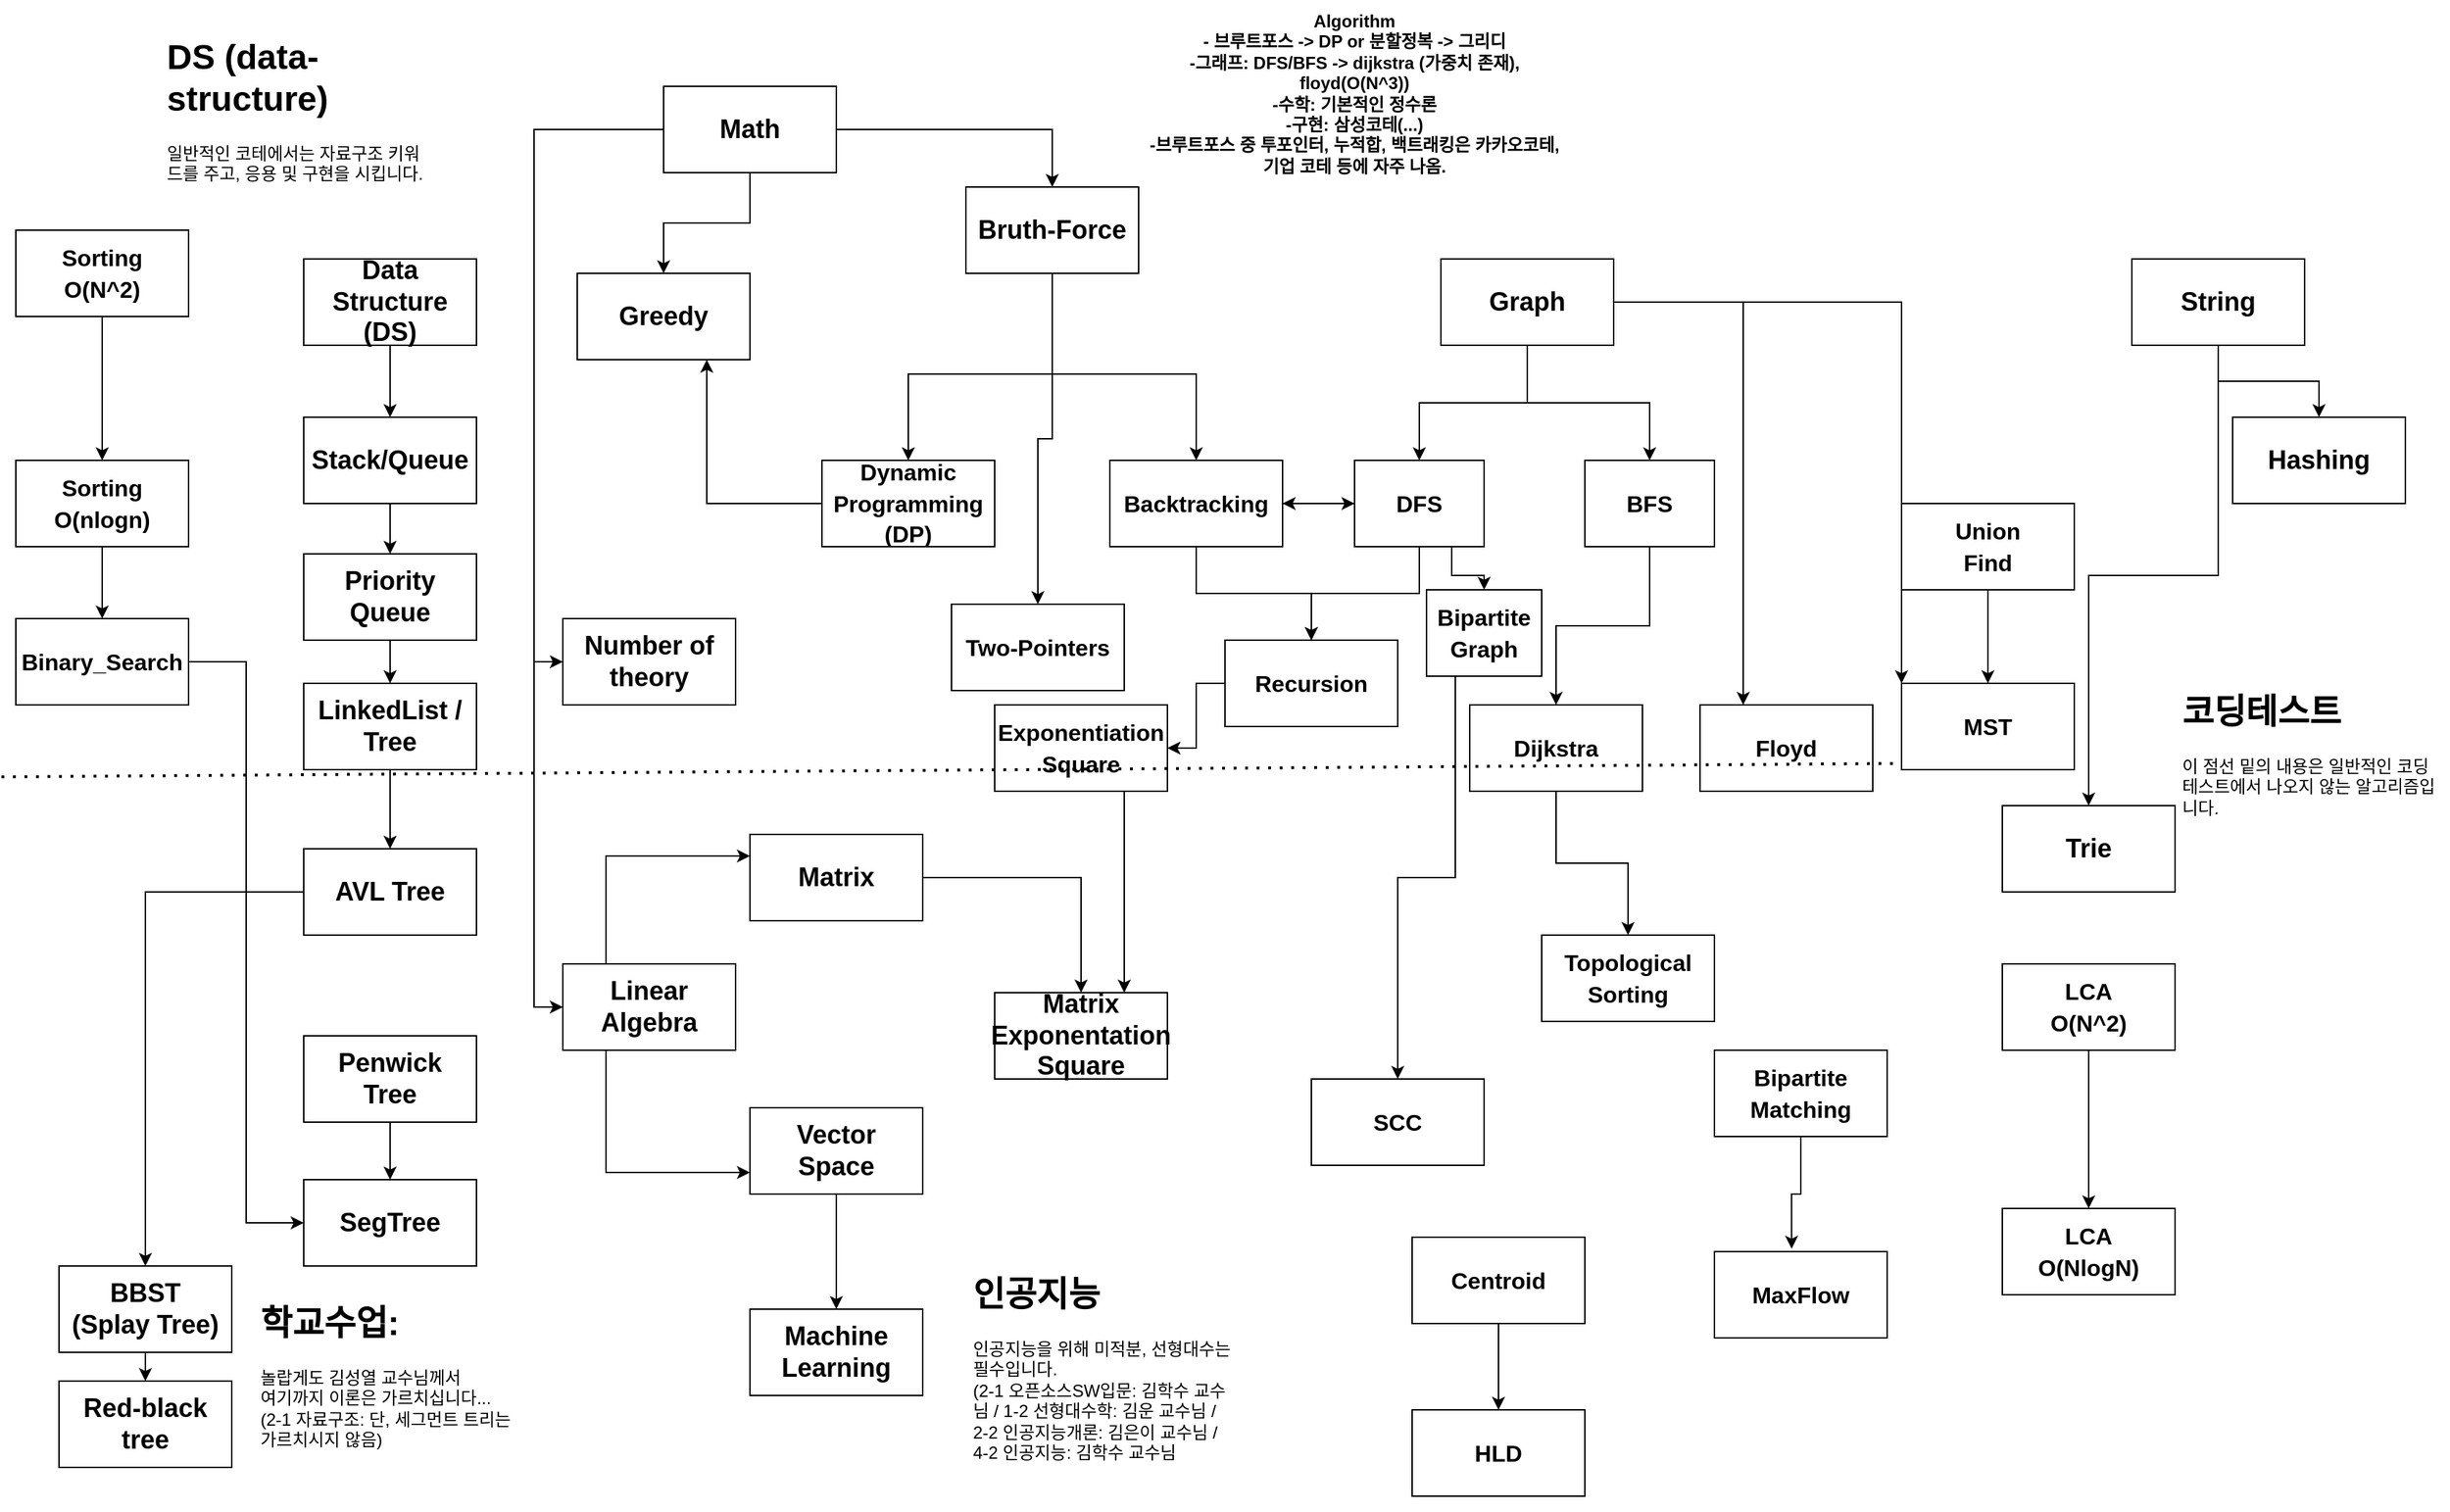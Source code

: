 <mxfile version="14.2.3" type="github">
  <diagram id="W4bmym0t6Qq8upiRIjX9" name="Page-1">
    <mxGraphModel dx="1609" dy="469" grid="1" gridSize="10" guides="1" tooltips="1" connect="1" arrows="1" fold="1" page="1" pageScale="1" pageWidth="827" pageHeight="1169" math="0" shadow="0">
      <root>
        <mxCell id="0" />
        <mxCell id="1" parent="0" />
        <mxCell id="LlK4GtO98S_LdHhWemE1-11" value="" style="edgeStyle=orthogonalEdgeStyle;rounded=0;orthogonalLoop=1;jettySize=auto;html=1;" parent="1" source="LlK4GtO98S_LdHhWemE1-9" target="LlK4GtO98S_LdHhWemE1-10" edge="1">
          <mxGeometry relative="1" as="geometry">
            <Array as="points">
              <mxPoint x="400" y="370" />
              <mxPoint x="300" y="370" />
            </Array>
          </mxGeometry>
        </mxCell>
        <mxCell id="LlK4GtO98S_LdHhWemE1-32" style="edgeStyle=orthogonalEdgeStyle;rounded=0;orthogonalLoop=1;jettySize=auto;html=1;entryX=0.5;entryY=0;entryDx=0;entryDy=0;" parent="1" source="LlK4GtO98S_LdHhWemE1-9" target="LlK4GtO98S_LdHhWemE1-21" edge="1">
          <mxGeometry relative="1" as="geometry">
            <Array as="points">
              <mxPoint x="400" y="370" />
              <mxPoint x="500" y="370" />
            </Array>
          </mxGeometry>
        </mxCell>
        <mxCell id="GKynS6JRptX9K2p7Xzk0-23" style="edgeStyle=orthogonalEdgeStyle;rounded=0;orthogonalLoop=1;jettySize=auto;html=1;exitX=0.5;exitY=1;exitDx=0;exitDy=0;entryX=0.5;entryY=0;entryDx=0;entryDy=0;" edge="1" parent="1" source="LlK4GtO98S_LdHhWemE1-9" target="GKynS6JRptX9K2p7Xzk0-22">
          <mxGeometry relative="1" as="geometry" />
        </mxCell>
        <mxCell id="LlK4GtO98S_LdHhWemE1-9" value="&lt;font style=&quot;font-size: 18px&quot;&gt;&lt;b&gt;Bruth-Force&lt;/b&gt;&lt;/font&gt;" style="rounded=0;whiteSpace=wrap;html=1;" parent="1" vertex="1">
          <mxGeometry x="340" y="240" width="120" height="60" as="geometry" />
        </mxCell>
        <mxCell id="LlK4GtO98S_LdHhWemE1-49" style="edgeStyle=orthogonalEdgeStyle;rounded=0;orthogonalLoop=1;jettySize=auto;html=1;exitX=0;exitY=0.5;exitDx=0;exitDy=0;entryX=0.75;entryY=1;entryDx=0;entryDy=0;" parent="1" source="LlK4GtO98S_LdHhWemE1-10" target="LlK4GtO98S_LdHhWemE1-40" edge="1">
          <mxGeometry relative="1" as="geometry" />
        </mxCell>
        <mxCell id="LlK4GtO98S_LdHhWemE1-10" value="&lt;font style=&quot;font-size: 18px&quot;&gt;&lt;b style=&quot;font-size: 16px&quot;&gt;Dynamic&lt;br&gt;Programming&lt;br&gt;(DP)&lt;br&gt;&lt;/b&gt;&lt;/font&gt;" style="rounded=0;whiteSpace=wrap;html=1;" parent="1" vertex="1">
          <mxGeometry x="240" y="430" width="120" height="60" as="geometry" />
        </mxCell>
        <mxCell id="LlK4GtO98S_LdHhWemE1-35" style="edgeStyle=orthogonalEdgeStyle;rounded=0;orthogonalLoop=1;jettySize=auto;html=1;entryX=0.5;entryY=0;entryDx=0;entryDy=0;" parent="1" source="LlK4GtO98S_LdHhWemE1-16" target="LlK4GtO98S_LdHhWemE1-9" edge="1">
          <mxGeometry relative="1" as="geometry" />
        </mxCell>
        <mxCell id="LlK4GtO98S_LdHhWemE1-50" style="edgeStyle=orthogonalEdgeStyle;rounded=0;orthogonalLoop=1;jettySize=auto;html=1;exitX=0.5;exitY=1;exitDx=0;exitDy=0;entryX=0.5;entryY=0;entryDx=0;entryDy=0;" parent="1" source="LlK4GtO98S_LdHhWemE1-16" target="LlK4GtO98S_LdHhWemE1-40" edge="1">
          <mxGeometry relative="1" as="geometry" />
        </mxCell>
        <mxCell id="GKynS6JRptX9K2p7Xzk0-9" style="edgeStyle=orthogonalEdgeStyle;rounded=0;orthogonalLoop=1;jettySize=auto;html=1;exitX=0;exitY=0.5;exitDx=0;exitDy=0;entryX=0;entryY=0.5;entryDx=0;entryDy=0;" edge="1" parent="1" source="LlK4GtO98S_LdHhWemE1-16" target="GKynS6JRptX9K2p7Xzk0-8">
          <mxGeometry relative="1" as="geometry" />
        </mxCell>
        <mxCell id="GKynS6JRptX9K2p7Xzk0-12" style="edgeStyle=orthogonalEdgeStyle;rounded=0;orthogonalLoop=1;jettySize=auto;html=1;exitX=0;exitY=0.5;exitDx=0;exitDy=0;entryX=0;entryY=0.5;entryDx=0;entryDy=0;" edge="1" parent="1" source="LlK4GtO98S_LdHhWemE1-16" target="GKynS6JRptX9K2p7Xzk0-10">
          <mxGeometry relative="1" as="geometry" />
        </mxCell>
        <mxCell id="LlK4GtO98S_LdHhWemE1-16" value="&lt;font style=&quot;font-size: 18px&quot;&gt;&lt;b&gt;Math&lt;/b&gt;&lt;/font&gt;" style="rounded=0;whiteSpace=wrap;html=1;" parent="1" vertex="1">
          <mxGeometry x="130" y="170" width="120" height="60" as="geometry" />
        </mxCell>
        <mxCell id="LlK4GtO98S_LdHhWemE1-30" style="edgeStyle=orthogonalEdgeStyle;rounded=0;orthogonalLoop=1;jettySize=auto;html=1;entryX=0.5;entryY=0;entryDx=0;entryDy=0;" parent="1" source="LlK4GtO98S_LdHhWemE1-20" target="LlK4GtO98S_LdHhWemE1-26" edge="1">
          <mxGeometry relative="1" as="geometry" />
        </mxCell>
        <mxCell id="LlK4GtO98S_LdHhWemE1-31" style="edgeStyle=orthogonalEdgeStyle;rounded=0;orthogonalLoop=1;jettySize=auto;html=1;entryX=0.5;entryY=0;entryDx=0;entryDy=0;" parent="1" source="LlK4GtO98S_LdHhWemE1-20" target="LlK4GtO98S_LdHhWemE1-27" edge="1">
          <mxGeometry relative="1" as="geometry" />
        </mxCell>
        <mxCell id="GKynS6JRptX9K2p7Xzk0-15" style="edgeStyle=orthogonalEdgeStyle;rounded=0;orthogonalLoop=1;jettySize=auto;html=1;exitX=1;exitY=0.5;exitDx=0;exitDy=0;entryX=0.25;entryY=0;entryDx=0;entryDy=0;" edge="1" parent="1" source="LlK4GtO98S_LdHhWemE1-20" target="GKynS6JRptX9K2p7Xzk0-13">
          <mxGeometry relative="1" as="geometry" />
        </mxCell>
        <mxCell id="GKynS6JRptX9K2p7Xzk0-72" style="edgeStyle=orthogonalEdgeStyle;rounded=0;orthogonalLoop=1;jettySize=auto;html=1;exitX=1;exitY=0.5;exitDx=0;exitDy=0;entryX=0;entryY=0;entryDx=0;entryDy=0;" edge="1" parent="1" source="LlK4GtO98S_LdHhWemE1-20" target="GKynS6JRptX9K2p7Xzk0-69">
          <mxGeometry relative="1" as="geometry" />
        </mxCell>
        <mxCell id="LlK4GtO98S_LdHhWemE1-20" value="&lt;font style=&quot;font-size: 18px&quot;&gt;&lt;b&gt;Graph&lt;/b&gt;&lt;/font&gt;" style="rounded=0;whiteSpace=wrap;html=1;" parent="1" vertex="1">
          <mxGeometry x="670" y="290" width="120" height="60" as="geometry" />
        </mxCell>
        <mxCell id="LlK4GtO98S_LdHhWemE1-34" style="edgeStyle=orthogonalEdgeStyle;rounded=0;orthogonalLoop=1;jettySize=auto;html=1;exitX=1;exitY=0.5;exitDx=0;exitDy=0;entryX=0;entryY=0.5;entryDx=0;entryDy=0;" parent="1" source="LlK4GtO98S_LdHhWemE1-21" target="LlK4GtO98S_LdHhWemE1-26" edge="1">
          <mxGeometry relative="1" as="geometry" />
        </mxCell>
        <mxCell id="LlK4GtO98S_LdHhWemE1-57" style="edgeStyle=orthogonalEdgeStyle;rounded=0;orthogonalLoop=1;jettySize=auto;html=1;exitX=0.5;exitY=1;exitDx=0;exitDy=0;entryX=0.5;entryY=0;entryDx=0;entryDy=0;" parent="1" source="LlK4GtO98S_LdHhWemE1-21" target="LlK4GtO98S_LdHhWemE1-56" edge="1">
          <mxGeometry relative="1" as="geometry" />
        </mxCell>
        <mxCell id="LlK4GtO98S_LdHhWemE1-21" value="&lt;font style=&quot;font-size: 18px&quot;&gt;&lt;b style=&quot;font-size: 16px&quot;&gt;Backtracking&lt;br&gt;&lt;/b&gt;&lt;/font&gt;" style="rounded=0;whiteSpace=wrap;html=1;" parent="1" vertex="1">
          <mxGeometry x="440" y="430" width="120" height="60" as="geometry" />
        </mxCell>
        <mxCell id="LlK4GtO98S_LdHhWemE1-29" style="edgeStyle=orthogonalEdgeStyle;rounded=0;orthogonalLoop=1;jettySize=auto;html=1;" parent="1" source="LlK4GtO98S_LdHhWemE1-26" target="LlK4GtO98S_LdHhWemE1-21" edge="1">
          <mxGeometry relative="1" as="geometry" />
        </mxCell>
        <mxCell id="LlK4GtO98S_LdHhWemE1-58" style="edgeStyle=orthogonalEdgeStyle;rounded=0;orthogonalLoop=1;jettySize=auto;html=1;" parent="1" source="LlK4GtO98S_LdHhWemE1-26" target="LlK4GtO98S_LdHhWemE1-56" edge="1">
          <mxGeometry relative="1" as="geometry" />
        </mxCell>
        <mxCell id="GKynS6JRptX9K2p7Xzk0-61" style="edgeStyle=orthogonalEdgeStyle;rounded=0;orthogonalLoop=1;jettySize=auto;html=1;exitX=0.75;exitY=1;exitDx=0;exitDy=0;" edge="1" parent="1" source="LlK4GtO98S_LdHhWemE1-26" target="GKynS6JRptX9K2p7Xzk0-60">
          <mxGeometry relative="1" as="geometry" />
        </mxCell>
        <mxCell id="LlK4GtO98S_LdHhWemE1-26" value="&lt;font style=&quot;font-size: 18px&quot;&gt;&lt;b style=&quot;font-size: 16px&quot;&gt;DFS&lt;br&gt;&lt;/b&gt;&lt;/font&gt;" style="rounded=0;whiteSpace=wrap;html=1;" parent="1" vertex="1">
          <mxGeometry x="610" y="430" width="90" height="60" as="geometry" />
        </mxCell>
        <mxCell id="GKynS6JRptX9K2p7Xzk0-3" style="edgeStyle=orthogonalEdgeStyle;rounded=0;orthogonalLoop=1;jettySize=auto;html=1;exitX=0.5;exitY=1;exitDx=0;exitDy=0;entryX=0.5;entryY=0;entryDx=0;entryDy=0;" edge="1" parent="1" source="LlK4GtO98S_LdHhWemE1-27" target="GKynS6JRptX9K2p7Xzk0-2">
          <mxGeometry relative="1" as="geometry" />
        </mxCell>
        <mxCell id="LlK4GtO98S_LdHhWemE1-27" value="&lt;font style=&quot;font-size: 18px&quot;&gt;&lt;b style=&quot;font-size: 16px&quot;&gt;BFS&lt;br&gt;&lt;/b&gt;&lt;/font&gt;" style="rounded=0;whiteSpace=wrap;html=1;" parent="1" vertex="1">
          <mxGeometry x="770" y="430" width="90" height="60" as="geometry" />
        </mxCell>
        <mxCell id="GKynS6JRptX9K2p7Xzk0-5" style="edgeStyle=orthogonalEdgeStyle;rounded=0;orthogonalLoop=1;jettySize=auto;html=1;exitX=0.5;exitY=1;exitDx=0;exitDy=0;" edge="1" parent="1" source="LlK4GtO98S_LdHhWemE1-38" target="GKynS6JRptX9K2p7Xzk0-4">
          <mxGeometry relative="1" as="geometry" />
        </mxCell>
        <mxCell id="LlK4GtO98S_LdHhWemE1-38" value="&lt;font style=&quot;font-size: 18px&quot;&gt;&lt;b&gt;Data&lt;br&gt;Structure&lt;br&gt;(DS)&lt;br&gt;&lt;/b&gt;&lt;/font&gt;" style="rounded=0;whiteSpace=wrap;html=1;" parent="1" vertex="1">
          <mxGeometry x="-120" y="290" width="120" height="60" as="geometry" />
        </mxCell>
        <mxCell id="LlK4GtO98S_LdHhWemE1-40" value="&lt;font style=&quot;font-size: 18px&quot;&gt;&lt;b&gt;Greedy&lt;br&gt;&lt;/b&gt;&lt;/font&gt;" style="rounded=0;whiteSpace=wrap;html=1;" parent="1" vertex="1">
          <mxGeometry x="70" y="300" width="120" height="60" as="geometry" />
        </mxCell>
        <mxCell id="LlK4GtO98S_LdHhWemE1-52" style="edgeStyle=orthogonalEdgeStyle;rounded=0;orthogonalLoop=1;jettySize=auto;html=1;exitX=0.75;exitY=1;exitDx=0;exitDy=0;entryX=0.75;entryY=0.833;entryDx=0;entryDy=0;entryPerimeter=0;" parent="1" source="LlK4GtO98S_LdHhWemE1-54" target="LlK4GtO98S_LdHhWemE1-54" edge="1">
          <mxGeometry relative="1" as="geometry" />
        </mxCell>
        <mxCell id="GKynS6JRptX9K2p7Xzk0-27" style="edgeStyle=orthogonalEdgeStyle;rounded=0;orthogonalLoop=1;jettySize=auto;html=1;exitX=0.5;exitY=1;exitDx=0;exitDy=0;entryX=0.5;entryY=0;entryDx=0;entryDy=0;" edge="1" parent="1" source="LlK4GtO98S_LdHhWemE1-53" target="GKynS6JRptX9K2p7Xzk0-26">
          <mxGeometry relative="1" as="geometry" />
        </mxCell>
        <mxCell id="LlK4GtO98S_LdHhWemE1-53" value="&lt;font style=&quot;font-size: 18px&quot;&gt;&lt;b style=&quot;font-size: 16px&quot;&gt;Sorting&lt;br&gt;O(nlogn)&lt;br&gt;&lt;/b&gt;&lt;/font&gt;" style="rounded=0;whiteSpace=wrap;html=1;" parent="1" vertex="1">
          <mxGeometry x="-320" y="430" width="120" height="60" as="geometry" />
        </mxCell>
        <mxCell id="LlK4GtO98S_LdHhWemE1-55" style="edgeStyle=orthogonalEdgeStyle;rounded=0;orthogonalLoop=1;jettySize=auto;html=1;exitX=0.5;exitY=1;exitDx=0;exitDy=0;entryX=0.5;entryY=0;entryDx=0;entryDy=0;" parent="1" source="LlK4GtO98S_LdHhWemE1-54" target="LlK4GtO98S_LdHhWemE1-53" edge="1">
          <mxGeometry relative="1" as="geometry" />
        </mxCell>
        <mxCell id="LlK4GtO98S_LdHhWemE1-54" value="&lt;font style=&quot;font-size: 18px&quot;&gt;&lt;b style=&quot;font-size: 16px&quot;&gt;Sorting&lt;br&gt;O(N^2)&lt;br&gt;&lt;/b&gt;&lt;/font&gt;" style="rounded=0;whiteSpace=wrap;html=1;" parent="1" vertex="1">
          <mxGeometry x="-320" y="270" width="120" height="60" as="geometry" />
        </mxCell>
        <mxCell id="GKynS6JRptX9K2p7Xzk0-17" style="edgeStyle=orthogonalEdgeStyle;rounded=0;orthogonalLoop=1;jettySize=auto;html=1;exitX=0;exitY=0.5;exitDx=0;exitDy=0;entryX=1;entryY=0.5;entryDx=0;entryDy=0;" edge="1" parent="1" source="LlK4GtO98S_LdHhWemE1-56" target="LlK4GtO98S_LdHhWemE1-59">
          <mxGeometry relative="1" as="geometry" />
        </mxCell>
        <mxCell id="LlK4GtO98S_LdHhWemE1-56" value="&lt;font style=&quot;font-size: 18px&quot;&gt;&lt;b style=&quot;font-size: 16px&quot;&gt;Recursion&lt;br&gt;&lt;/b&gt;&lt;/font&gt;" style="rounded=0;whiteSpace=wrap;html=1;" parent="1" vertex="1">
          <mxGeometry x="520" y="555" width="120" height="60" as="geometry" />
        </mxCell>
        <mxCell id="GKynS6JRptX9K2p7Xzk0-47" style="edgeStyle=orthogonalEdgeStyle;rounded=0;orthogonalLoop=1;jettySize=auto;html=1;exitX=0.75;exitY=1;exitDx=0;exitDy=0;entryX=0.75;entryY=0;entryDx=0;entryDy=0;" edge="1" parent="1" source="LlK4GtO98S_LdHhWemE1-59" target="GKynS6JRptX9K2p7Xzk0-43">
          <mxGeometry relative="1" as="geometry" />
        </mxCell>
        <mxCell id="LlK4GtO98S_LdHhWemE1-59" value="&lt;font style=&quot;font-size: 18px&quot;&gt;&lt;b style=&quot;font-size: 16px&quot;&gt;Exponentiation&lt;br&gt;Square&lt;br&gt;&lt;/b&gt;&lt;/font&gt;" style="rounded=0;whiteSpace=wrap;html=1;" parent="1" vertex="1">
          <mxGeometry x="360" y="600" width="120" height="60" as="geometry" />
        </mxCell>
        <mxCell id="GKynS6JRptX9K2p7Xzk0-59" style="edgeStyle=orthogonalEdgeStyle;rounded=0;orthogonalLoop=1;jettySize=auto;html=1;exitX=0.5;exitY=1;exitDx=0;exitDy=0;entryX=0.5;entryY=0;entryDx=0;entryDy=0;" edge="1" parent="1" source="GKynS6JRptX9K2p7Xzk0-2" target="GKynS6JRptX9K2p7Xzk0-58">
          <mxGeometry relative="1" as="geometry" />
        </mxCell>
        <mxCell id="GKynS6JRptX9K2p7Xzk0-2" value="&lt;font style=&quot;font-size: 18px&quot;&gt;&lt;b style=&quot;font-size: 16px&quot;&gt;Dijkstra&lt;br&gt;&lt;/b&gt;&lt;/font&gt;" style="rounded=0;whiteSpace=wrap;html=1;" vertex="1" parent="1">
          <mxGeometry x="690" y="600" width="120" height="60" as="geometry" />
        </mxCell>
        <mxCell id="GKynS6JRptX9K2p7Xzk0-7" style="edgeStyle=orthogonalEdgeStyle;rounded=0;orthogonalLoop=1;jettySize=auto;html=1;exitX=0.5;exitY=1;exitDx=0;exitDy=0;entryX=0.5;entryY=0;entryDx=0;entryDy=0;" edge="1" parent="1" source="GKynS6JRptX9K2p7Xzk0-4" target="GKynS6JRptX9K2p7Xzk0-6">
          <mxGeometry relative="1" as="geometry" />
        </mxCell>
        <mxCell id="GKynS6JRptX9K2p7Xzk0-4" value="&lt;b&gt;&lt;font style=&quot;font-size: 18px&quot;&gt;Stack/Queue&lt;/font&gt;&lt;/b&gt;" style="rounded=0;whiteSpace=wrap;html=1;" vertex="1" parent="1">
          <mxGeometry x="-120" y="400" width="120" height="60" as="geometry" />
        </mxCell>
        <mxCell id="GKynS6JRptX9K2p7Xzk0-29" style="edgeStyle=orthogonalEdgeStyle;rounded=0;orthogonalLoop=1;jettySize=auto;html=1;exitX=0.5;exitY=1;exitDx=0;exitDy=0;entryX=0.5;entryY=0;entryDx=0;entryDy=0;" edge="1" parent="1" source="GKynS6JRptX9K2p7Xzk0-6" target="GKynS6JRptX9K2p7Xzk0-28">
          <mxGeometry relative="1" as="geometry" />
        </mxCell>
        <mxCell id="GKynS6JRptX9K2p7Xzk0-6" value="&lt;b&gt;&lt;font style=&quot;font-size: 18px&quot;&gt;Priority&lt;br&gt;Queue&lt;/font&gt;&lt;/b&gt;" style="rounded=0;whiteSpace=wrap;html=1;" vertex="1" parent="1">
          <mxGeometry x="-120" y="495" width="120" height="60" as="geometry" />
        </mxCell>
        <mxCell id="GKynS6JRptX9K2p7Xzk0-8" value="&lt;font style=&quot;font-size: 18px&quot;&gt;&lt;b&gt;Number of&lt;br&gt;theory&lt;br&gt;&lt;/b&gt;&lt;/font&gt;" style="rounded=0;whiteSpace=wrap;html=1;" vertex="1" parent="1">
          <mxGeometry x="60" y="540" width="120" height="60" as="geometry" />
        </mxCell>
        <mxCell id="GKynS6JRptX9K2p7Xzk0-45" style="edgeStyle=orthogonalEdgeStyle;rounded=0;orthogonalLoop=1;jettySize=auto;html=1;exitX=0.25;exitY=0;exitDx=0;exitDy=0;entryX=0;entryY=0.25;entryDx=0;entryDy=0;" edge="1" parent="1" source="GKynS6JRptX9K2p7Xzk0-10" target="GKynS6JRptX9K2p7Xzk0-41">
          <mxGeometry relative="1" as="geometry" />
        </mxCell>
        <mxCell id="GKynS6JRptX9K2p7Xzk0-50" style="edgeStyle=orthogonalEdgeStyle;rounded=0;orthogonalLoop=1;jettySize=auto;html=1;exitX=0.25;exitY=1;exitDx=0;exitDy=0;entryX=0;entryY=0.75;entryDx=0;entryDy=0;" edge="1" parent="1" source="GKynS6JRptX9K2p7Xzk0-10" target="GKynS6JRptX9K2p7Xzk0-42">
          <mxGeometry relative="1" as="geometry" />
        </mxCell>
        <mxCell id="GKynS6JRptX9K2p7Xzk0-10" value="&lt;font style=&quot;font-size: 18px&quot;&gt;&lt;b&gt;Linear&lt;br&gt;Algebra&lt;br&gt;&lt;/b&gt;&lt;/font&gt;" style="rounded=0;whiteSpace=wrap;html=1;" vertex="1" parent="1">
          <mxGeometry x="60" y="780" width="120" height="60" as="geometry" />
        </mxCell>
        <mxCell id="GKynS6JRptX9K2p7Xzk0-13" value="&lt;font style=&quot;font-size: 18px&quot;&gt;&lt;b style=&quot;font-size: 16px&quot;&gt;Floyd&lt;br&gt;&lt;/b&gt;&lt;/font&gt;" style="rounded=0;whiteSpace=wrap;html=1;" vertex="1" parent="1">
          <mxGeometry x="850" y="600" width="120" height="60" as="geometry" />
        </mxCell>
        <mxCell id="GKynS6JRptX9K2p7Xzk0-19" value="" style="endArrow=none;dashed=1;html=1;dashPattern=1 3;strokeWidth=2;" edge="1" parent="1">
          <mxGeometry width="50" height="50" relative="1" as="geometry">
            <mxPoint x="-330" y="650" as="sourcePoint" />
            <mxPoint x="1082.667" y="640" as="targetPoint" />
          </mxGeometry>
        </mxCell>
        <mxCell id="GKynS6JRptX9K2p7Xzk0-21" value="Algorithm&lt;br&gt;- 브루트포스 -&amp;gt; DP or 분할정복 -&amp;gt; 그리디&lt;br&gt;-그래프: DFS/BFS -&amp;gt; dijkstra (가중치 존재), floyd(O(N^3))&lt;br&gt;-수학: 기본적인 정수론&lt;br&gt;-구현: 삼성코테(...)&lt;br&gt;-브루트포스 중 투포인터, 누적합, 백트래킹은 카카오코테, 기업 코테 등에 자주 나옴." style="text;html=1;strokeColor=none;fillColor=none;align=center;verticalAlign=middle;whiteSpace=wrap;rounded=0;fontStyle=1" vertex="1" parent="1">
          <mxGeometry x="460" y="110" width="300" height="130" as="geometry" />
        </mxCell>
        <mxCell id="GKynS6JRptX9K2p7Xzk0-22" value="&lt;font style=&quot;font-size: 18px&quot;&gt;&lt;b style=&quot;font-size: 16px&quot;&gt;Two-Pointers&lt;br&gt;&lt;/b&gt;&lt;/font&gt;" style="rounded=0;whiteSpace=wrap;html=1;" vertex="1" parent="1">
          <mxGeometry x="330" y="530" width="120" height="60" as="geometry" />
        </mxCell>
        <mxCell id="GKynS6JRptX9K2p7Xzk0-24" value="&lt;font style=&quot;font-size: 18px&quot;&gt;&lt;b&gt;SegTree&lt;br&gt;&lt;/b&gt;&lt;/font&gt;" style="rounded=0;whiteSpace=wrap;html=1;" vertex="1" parent="1">
          <mxGeometry x="-120" y="930" width="120" height="60" as="geometry" />
        </mxCell>
        <mxCell id="GKynS6JRptX9K2p7Xzk0-35" style="edgeStyle=orthogonalEdgeStyle;rounded=0;orthogonalLoop=1;jettySize=auto;html=1;entryX=0;entryY=0.5;entryDx=0;entryDy=0;" edge="1" parent="1" source="GKynS6JRptX9K2p7Xzk0-26" target="GKynS6JRptX9K2p7Xzk0-24">
          <mxGeometry relative="1" as="geometry" />
        </mxCell>
        <mxCell id="GKynS6JRptX9K2p7Xzk0-26" value="&lt;font style=&quot;font-size: 18px&quot;&gt;&lt;b style=&quot;font-size: 16px&quot;&gt;Binary_Search&lt;br&gt;&lt;/b&gt;&lt;/font&gt;" style="rounded=0;whiteSpace=wrap;html=1;" vertex="1" parent="1">
          <mxGeometry x="-320" y="540" width="120" height="60" as="geometry" />
        </mxCell>
        <mxCell id="GKynS6JRptX9K2p7Xzk0-32" style="edgeStyle=orthogonalEdgeStyle;rounded=0;orthogonalLoop=1;jettySize=auto;html=1;entryX=0.5;entryY=0;entryDx=0;entryDy=0;" edge="1" parent="1" source="GKynS6JRptX9K2p7Xzk0-28" target="GKynS6JRptX9K2p7Xzk0-30">
          <mxGeometry relative="1" as="geometry" />
        </mxCell>
        <mxCell id="GKynS6JRptX9K2p7Xzk0-28" value="&lt;span style=&quot;font-size: 18px&quot;&gt;&lt;b&gt;LinkedList / Tree&lt;/b&gt;&lt;/span&gt;" style="rounded=0;whiteSpace=wrap;html=1;" vertex="1" parent="1">
          <mxGeometry x="-120" y="585" width="120" height="60" as="geometry" />
        </mxCell>
        <mxCell id="GKynS6JRptX9K2p7Xzk0-33" style="edgeStyle=orthogonalEdgeStyle;rounded=0;orthogonalLoop=1;jettySize=auto;html=1;entryX=0.5;entryY=0;entryDx=0;entryDy=0;" edge="1" parent="1" source="GKynS6JRptX9K2p7Xzk0-30" target="GKynS6JRptX9K2p7Xzk0-31">
          <mxGeometry relative="1" as="geometry" />
        </mxCell>
        <mxCell id="GKynS6JRptX9K2p7Xzk0-30" value="&lt;span style=&quot;font-size: 18px&quot;&gt;&lt;b&gt;AVL Tree&lt;br&gt;&lt;/b&gt;&lt;/span&gt;" style="rounded=0;whiteSpace=wrap;html=1;" vertex="1" parent="1">
          <mxGeometry x="-120" y="700" width="120" height="60" as="geometry" />
        </mxCell>
        <mxCell id="GKynS6JRptX9K2p7Xzk0-39" style="edgeStyle=orthogonalEdgeStyle;rounded=0;orthogonalLoop=1;jettySize=auto;html=1;exitX=0.5;exitY=1;exitDx=0;exitDy=0;entryX=0.5;entryY=0;entryDx=0;entryDy=0;" edge="1" parent="1" source="GKynS6JRptX9K2p7Xzk0-31" target="GKynS6JRptX9K2p7Xzk0-38">
          <mxGeometry relative="1" as="geometry" />
        </mxCell>
        <mxCell id="GKynS6JRptX9K2p7Xzk0-31" value="&lt;span style=&quot;font-size: 18px&quot;&gt;&lt;b&gt;BBST&lt;br&gt;(Splay Tree)&lt;br&gt;&lt;/b&gt;&lt;/span&gt;" style="rounded=0;whiteSpace=wrap;html=1;" vertex="1" parent="1">
          <mxGeometry x="-290" y="990" width="120" height="60" as="geometry" />
        </mxCell>
        <mxCell id="GKynS6JRptX9K2p7Xzk0-37" style="edgeStyle=orthogonalEdgeStyle;rounded=0;orthogonalLoop=1;jettySize=auto;html=1;exitX=0.5;exitY=1;exitDx=0;exitDy=0;entryX=0.5;entryY=0;entryDx=0;entryDy=0;" edge="1" parent="1" source="GKynS6JRptX9K2p7Xzk0-36" target="GKynS6JRptX9K2p7Xzk0-24">
          <mxGeometry relative="1" as="geometry" />
        </mxCell>
        <mxCell id="GKynS6JRptX9K2p7Xzk0-36" value="&lt;font style=&quot;font-size: 18px&quot;&gt;&lt;b&gt;Penwick&lt;br&gt;Tree&lt;br&gt;&lt;/b&gt;&lt;/font&gt;" style="rounded=0;whiteSpace=wrap;html=1;" vertex="1" parent="1">
          <mxGeometry x="-120" y="830" width="120" height="60" as="geometry" />
        </mxCell>
        <mxCell id="GKynS6JRptX9K2p7Xzk0-38" value="&lt;span style=&quot;font-size: 18px&quot;&gt;&lt;b&gt;Red-black&lt;br&gt;tree&lt;br&gt;&lt;/b&gt;&lt;/span&gt;" style="rounded=0;whiteSpace=wrap;html=1;" vertex="1" parent="1">
          <mxGeometry x="-290" y="1070" width="120" height="60" as="geometry" />
        </mxCell>
        <mxCell id="GKynS6JRptX9K2p7Xzk0-40" value="&lt;h1&gt;학교수업:&lt;/h1&gt;&lt;div&gt;놀랍게도 김성열 교수님께서&lt;/div&gt;&lt;div&gt;여기까지 이론은 가르치십니다...&lt;/div&gt;&lt;div&gt;(2-1 자료구조: 단, 세그먼트 트리는 가르치시지 않음)&lt;/div&gt;" style="text;html=1;strokeColor=none;fillColor=none;spacing=5;spacingTop=-20;whiteSpace=wrap;overflow=hidden;rounded=0;" vertex="1" parent="1">
          <mxGeometry x="-155" y="1010" width="190" height="120" as="geometry" />
        </mxCell>
        <mxCell id="GKynS6JRptX9K2p7Xzk0-46" style="edgeStyle=orthogonalEdgeStyle;rounded=0;orthogonalLoop=1;jettySize=auto;html=1;exitX=1;exitY=0.5;exitDx=0;exitDy=0;entryX=0.5;entryY=0;entryDx=0;entryDy=0;" edge="1" parent="1" source="GKynS6JRptX9K2p7Xzk0-41" target="GKynS6JRptX9K2p7Xzk0-43">
          <mxGeometry relative="1" as="geometry" />
        </mxCell>
        <mxCell id="GKynS6JRptX9K2p7Xzk0-41" value="&lt;font style=&quot;font-size: 18px&quot;&gt;&lt;b&gt;Matrix&lt;br&gt;&lt;/b&gt;&lt;/font&gt;" style="rounded=0;whiteSpace=wrap;html=1;" vertex="1" parent="1">
          <mxGeometry x="190" y="690" width="120" height="60" as="geometry" />
        </mxCell>
        <mxCell id="GKynS6JRptX9K2p7Xzk0-51" style="edgeStyle=orthogonalEdgeStyle;rounded=0;orthogonalLoop=1;jettySize=auto;html=1;exitX=0.5;exitY=1;exitDx=0;exitDy=0;entryX=0.5;entryY=0;entryDx=0;entryDy=0;" edge="1" parent="1" source="GKynS6JRptX9K2p7Xzk0-42" target="GKynS6JRptX9K2p7Xzk0-48">
          <mxGeometry relative="1" as="geometry">
            <mxPoint x="250" y="1010" as="targetPoint" />
          </mxGeometry>
        </mxCell>
        <mxCell id="GKynS6JRptX9K2p7Xzk0-42" value="&lt;font style=&quot;font-size: 18px&quot;&gt;&lt;b&gt;Vector&lt;br&gt;Space&lt;br&gt;&lt;/b&gt;&lt;/font&gt;" style="rounded=0;whiteSpace=wrap;html=1;" vertex="1" parent="1">
          <mxGeometry x="190" y="880" width="120" height="60" as="geometry" />
        </mxCell>
        <mxCell id="GKynS6JRptX9K2p7Xzk0-43" value="&lt;font style=&quot;font-size: 18px&quot;&gt;&lt;b&gt;Matrix Exponentation&lt;br&gt;Square&lt;br&gt;&lt;/b&gt;&lt;/font&gt;" style="rounded=0;whiteSpace=wrap;html=1;" vertex="1" parent="1">
          <mxGeometry x="360" y="800" width="120" height="60" as="geometry" />
        </mxCell>
        <mxCell id="GKynS6JRptX9K2p7Xzk0-48" value="&lt;font style=&quot;font-size: 18px&quot;&gt;&lt;b&gt;Machine&lt;br&gt;Learning&lt;br&gt;&lt;/b&gt;&lt;/font&gt;" style="rounded=0;whiteSpace=wrap;html=1;" vertex="1" parent="1">
          <mxGeometry x="190" y="1020" width="120" height="60" as="geometry" />
        </mxCell>
        <mxCell id="GKynS6JRptX9K2p7Xzk0-53" value="&lt;h1&gt;인공지능&lt;/h1&gt;&lt;div&gt;인공지능을 위해 미적분, 선형대수는 필수입니다.&lt;/div&gt;&lt;div&gt;(2-1 오픈소스SW입문: 김학수 교수님 / 1-2 선형대수학: 김운 교수님 / 2-2 인공지능개론: 김은이 교수님 / 4-2 인공지능: 김학수 교수님&lt;/div&gt;" style="text;html=1;strokeColor=none;fillColor=none;spacing=5;spacingTop=-20;whiteSpace=wrap;overflow=hidden;rounded=0;" vertex="1" parent="1">
          <mxGeometry x="340" y="990" width="190" height="170" as="geometry" />
        </mxCell>
        <mxCell id="GKynS6JRptX9K2p7Xzk0-54" value="&lt;h1&gt;코딩테스트&lt;/h1&gt;&lt;div&gt;이 점선 밑의 내용은 일반적인 코딩테스트에서 나오지 않는 알고리즘입니다.&lt;/div&gt;" style="text;html=1;strokeColor=none;fillColor=none;spacing=5;spacingTop=-20;whiteSpace=wrap;overflow=hidden;rounded=0;" vertex="1" parent="1">
          <mxGeometry x="1180" y="585" width="190" height="120" as="geometry" />
        </mxCell>
        <mxCell id="GKynS6JRptX9K2p7Xzk0-55" value="&lt;h1&gt;DS (data-structure)&lt;/h1&gt;&lt;div&gt;일반적인 코테에서는 자료구조 키워드를 주고, 응용 및 구현을 시킵니다.&lt;/div&gt;" style="text;html=1;strokeColor=none;fillColor=none;spacing=5;spacingTop=-20;whiteSpace=wrap;overflow=hidden;rounded=0;" vertex="1" parent="1">
          <mxGeometry x="-220" y="130" width="190" height="120" as="geometry" />
        </mxCell>
        <mxCell id="GKynS6JRptX9K2p7Xzk0-58" value="&lt;font style=&quot;font-size: 18px&quot;&gt;&lt;b style=&quot;font-size: 16px&quot;&gt;Topological&lt;br&gt;Sorting&lt;br&gt;&lt;/b&gt;&lt;/font&gt;" style="rounded=0;whiteSpace=wrap;html=1;" vertex="1" parent="1">
          <mxGeometry x="740" y="760" width="120" height="60" as="geometry" />
        </mxCell>
        <mxCell id="GKynS6JRptX9K2p7Xzk0-76" style="edgeStyle=orthogonalEdgeStyle;rounded=0;orthogonalLoop=1;jettySize=auto;html=1;exitX=0.25;exitY=1;exitDx=0;exitDy=0;" edge="1" parent="1" source="GKynS6JRptX9K2p7Xzk0-60" target="GKynS6JRptX9K2p7Xzk0-66">
          <mxGeometry relative="1" as="geometry" />
        </mxCell>
        <mxCell id="GKynS6JRptX9K2p7Xzk0-60" value="&lt;font style=&quot;font-size: 18px&quot;&gt;&lt;b style=&quot;font-size: 16px&quot;&gt;Bipartite&lt;br&gt;Graph&lt;br&gt;&lt;/b&gt;&lt;/font&gt;" style="rounded=0;whiteSpace=wrap;html=1;" vertex="1" parent="1">
          <mxGeometry x="660" y="520" width="80" height="60" as="geometry" />
        </mxCell>
        <mxCell id="GKynS6JRptX9K2p7Xzk0-65" style="edgeStyle=orthogonalEdgeStyle;rounded=0;orthogonalLoop=1;jettySize=auto;html=1;exitX=0.5;exitY=1;exitDx=0;exitDy=0;entryX=0.5;entryY=0;entryDx=0;entryDy=0;" edge="1" parent="1" source="GKynS6JRptX9K2p7Xzk0-63" target="GKynS6JRptX9K2p7Xzk0-64">
          <mxGeometry relative="1" as="geometry" />
        </mxCell>
        <mxCell id="GKynS6JRptX9K2p7Xzk0-63" value="&lt;font style=&quot;font-size: 18px&quot;&gt;&lt;b style=&quot;font-size: 16px&quot;&gt;LCA&lt;br&gt;O(N^2)&lt;br&gt;&lt;/b&gt;&lt;/font&gt;" style="rounded=0;whiteSpace=wrap;html=1;" vertex="1" parent="1">
          <mxGeometry x="1060" y="780" width="120" height="60" as="geometry" />
        </mxCell>
        <mxCell id="GKynS6JRptX9K2p7Xzk0-64" value="&lt;font style=&quot;font-size: 18px&quot;&gt;&lt;b style=&quot;font-size: 16px&quot;&gt;LCA&lt;br&gt;O(NlogN)&lt;br&gt;&lt;/b&gt;&lt;/font&gt;" style="rounded=0;whiteSpace=wrap;html=1;" vertex="1" parent="1">
          <mxGeometry x="1060" y="950" width="120" height="60" as="geometry" />
        </mxCell>
        <mxCell id="GKynS6JRptX9K2p7Xzk0-66" value="&lt;font style=&quot;font-size: 18px&quot;&gt;&lt;b style=&quot;font-size: 16px&quot;&gt;SCC&lt;br&gt;&lt;/b&gt;&lt;/font&gt;" style="rounded=0;whiteSpace=wrap;html=1;" vertex="1" parent="1">
          <mxGeometry x="580" y="860" width="120" height="60" as="geometry" />
        </mxCell>
        <mxCell id="GKynS6JRptX9K2p7Xzk0-70" style="edgeStyle=orthogonalEdgeStyle;rounded=0;orthogonalLoop=1;jettySize=auto;html=1;entryX=0.5;entryY=0;entryDx=0;entryDy=0;" edge="1" parent="1" source="GKynS6JRptX9K2p7Xzk0-67" target="GKynS6JRptX9K2p7Xzk0-69">
          <mxGeometry relative="1" as="geometry" />
        </mxCell>
        <mxCell id="GKynS6JRptX9K2p7Xzk0-67" value="&lt;font style=&quot;font-size: 18px&quot;&gt;&lt;b style=&quot;font-size: 16px&quot;&gt;Union&lt;br&gt;Find&lt;br&gt;&lt;/b&gt;&lt;/font&gt;" style="rounded=0;whiteSpace=wrap;html=1;" vertex="1" parent="1">
          <mxGeometry x="990" y="460" width="120" height="60" as="geometry" />
        </mxCell>
        <mxCell id="GKynS6JRptX9K2p7Xzk0-69" value="&lt;font style=&quot;font-size: 18px&quot;&gt;&lt;b style=&quot;font-size: 16px&quot;&gt;MST&lt;br&gt;&lt;/b&gt;&lt;/font&gt;" style="rounded=0;whiteSpace=wrap;html=1;" vertex="1" parent="1">
          <mxGeometry x="990" y="585" width="120" height="60" as="geometry" />
        </mxCell>
        <mxCell id="GKynS6JRptX9K2p7Xzk0-73" value="&lt;font style=&quot;font-size: 18px&quot;&gt;&lt;b style=&quot;font-size: 16px&quot;&gt;MaxFlow&lt;br&gt;&lt;/b&gt;&lt;/font&gt;" style="rounded=0;whiteSpace=wrap;html=1;" vertex="1" parent="1">
          <mxGeometry x="860" y="980" width="120" height="60" as="geometry" />
        </mxCell>
        <mxCell id="GKynS6JRptX9K2p7Xzk0-75" style="edgeStyle=orthogonalEdgeStyle;rounded=0;orthogonalLoop=1;jettySize=auto;html=1;exitX=0.5;exitY=1;exitDx=0;exitDy=0;entryX=0.447;entryY=-0.033;entryDx=0;entryDy=0;entryPerimeter=0;" edge="1" parent="1" source="GKynS6JRptX9K2p7Xzk0-74" target="GKynS6JRptX9K2p7Xzk0-73">
          <mxGeometry relative="1" as="geometry" />
        </mxCell>
        <mxCell id="GKynS6JRptX9K2p7Xzk0-74" value="&lt;font style=&quot;font-size: 18px&quot;&gt;&lt;b style=&quot;font-size: 16px&quot;&gt;Bipartite&lt;br&gt;Matching&lt;br&gt;&lt;/b&gt;&lt;/font&gt;" style="rounded=0;whiteSpace=wrap;html=1;" vertex="1" parent="1">
          <mxGeometry x="860" y="840" width="120" height="60" as="geometry" />
        </mxCell>
        <mxCell id="GKynS6JRptX9K2p7Xzk0-80" style="edgeStyle=orthogonalEdgeStyle;rounded=0;orthogonalLoop=1;jettySize=auto;html=1;entryX=0.5;entryY=0;entryDx=0;entryDy=0;" edge="1" parent="1" source="GKynS6JRptX9K2p7Xzk0-78" target="GKynS6JRptX9K2p7Xzk0-79">
          <mxGeometry relative="1" as="geometry" />
        </mxCell>
        <mxCell id="GKynS6JRptX9K2p7Xzk0-82" style="edgeStyle=orthogonalEdgeStyle;rounded=0;orthogonalLoop=1;jettySize=auto;html=1;entryX=0.5;entryY=0;entryDx=0;entryDy=0;" edge="1" parent="1" source="GKynS6JRptX9K2p7Xzk0-78" target="GKynS6JRptX9K2p7Xzk0-81">
          <mxGeometry relative="1" as="geometry">
            <mxPoint x="1110" y="660" as="targetPoint" />
          </mxGeometry>
        </mxCell>
        <mxCell id="GKynS6JRptX9K2p7Xzk0-78" value="&lt;font style=&quot;font-size: 18px&quot;&gt;&lt;b&gt;String&lt;/b&gt;&lt;/font&gt;" style="rounded=0;whiteSpace=wrap;html=1;" vertex="1" parent="1">
          <mxGeometry x="1150" y="290" width="120" height="60" as="geometry" />
        </mxCell>
        <mxCell id="GKynS6JRptX9K2p7Xzk0-79" value="&lt;font style=&quot;font-size: 18px&quot;&gt;&lt;b&gt;Hashing&lt;/b&gt;&lt;/font&gt;" style="rounded=0;whiteSpace=wrap;html=1;" vertex="1" parent="1">
          <mxGeometry x="1220" y="400" width="120" height="60" as="geometry" />
        </mxCell>
        <mxCell id="GKynS6JRptX9K2p7Xzk0-81" value="&lt;font style=&quot;font-size: 18px&quot;&gt;&lt;b&gt;Trie&lt;/b&gt;&lt;/font&gt;" style="rounded=0;whiteSpace=wrap;html=1;" vertex="1" parent="1">
          <mxGeometry x="1060" y="670" width="120" height="60" as="geometry" />
        </mxCell>
        <mxCell id="GKynS6JRptX9K2p7Xzk0-85" style="edgeStyle=orthogonalEdgeStyle;rounded=0;orthogonalLoop=1;jettySize=auto;html=1;exitX=0.5;exitY=1;exitDx=0;exitDy=0;" edge="1" parent="1" source="GKynS6JRptX9K2p7Xzk0-83" target="GKynS6JRptX9K2p7Xzk0-84">
          <mxGeometry relative="1" as="geometry" />
        </mxCell>
        <mxCell id="GKynS6JRptX9K2p7Xzk0-83" value="&lt;font style=&quot;font-size: 18px&quot;&gt;&lt;b style=&quot;font-size: 16px&quot;&gt;Centroid&lt;br&gt;&lt;/b&gt;&lt;/font&gt;" style="rounded=0;whiteSpace=wrap;html=1;" vertex="1" parent="1">
          <mxGeometry x="650" y="970" width="120" height="60" as="geometry" />
        </mxCell>
        <mxCell id="GKynS6JRptX9K2p7Xzk0-84" value="&lt;font style=&quot;font-size: 18px&quot;&gt;&lt;b style=&quot;font-size: 16px&quot;&gt;HLD&lt;br&gt;&lt;/b&gt;&lt;/font&gt;" style="rounded=0;whiteSpace=wrap;html=1;" vertex="1" parent="1">
          <mxGeometry x="650" y="1090" width="120" height="60" as="geometry" />
        </mxCell>
      </root>
    </mxGraphModel>
  </diagram>
</mxfile>
